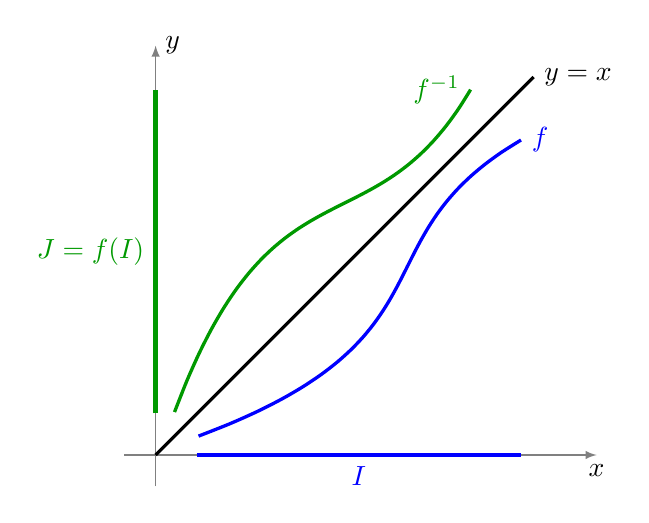 
\begin{tikzpicture}[scale=0.8]

	 \draw[->,>=latex, gray] (-0.5,0)--(7,0) node[below,black] {$x$};
	 \draw[->,>=latex, gray] (0,-0.5)--(0,6.5) node[right,black] {$y$};

	\draw[very thick, color=blue,domain=-2.7:2,smooth] plot ({4+0.1*\x*\x *\x + 0.5*\x},{3+\x}) node[right] {$f$};

\begin{scope}[green!60!black]
	\draw[ultra thick, blue] (0.65,0) -- (5.8,0) node[midway, below] {$I$};
	\draw[ultra thick] (0,0.66) -- (0,5.8) node[midway, left] {$J=f(I)$};
\end{scope}

\draw[very thick, color=green!60!black,domain=-2.7:2,smooth] plot ({3+\x},{4+0.1*\x*\x *\x + 0.5*\x}) node[left,green!60!black] {$f^{-1}$};
	\draw[very thick] (0,0) -- (6,6) node[right] {$y=x$};

\end{tikzpicture}
